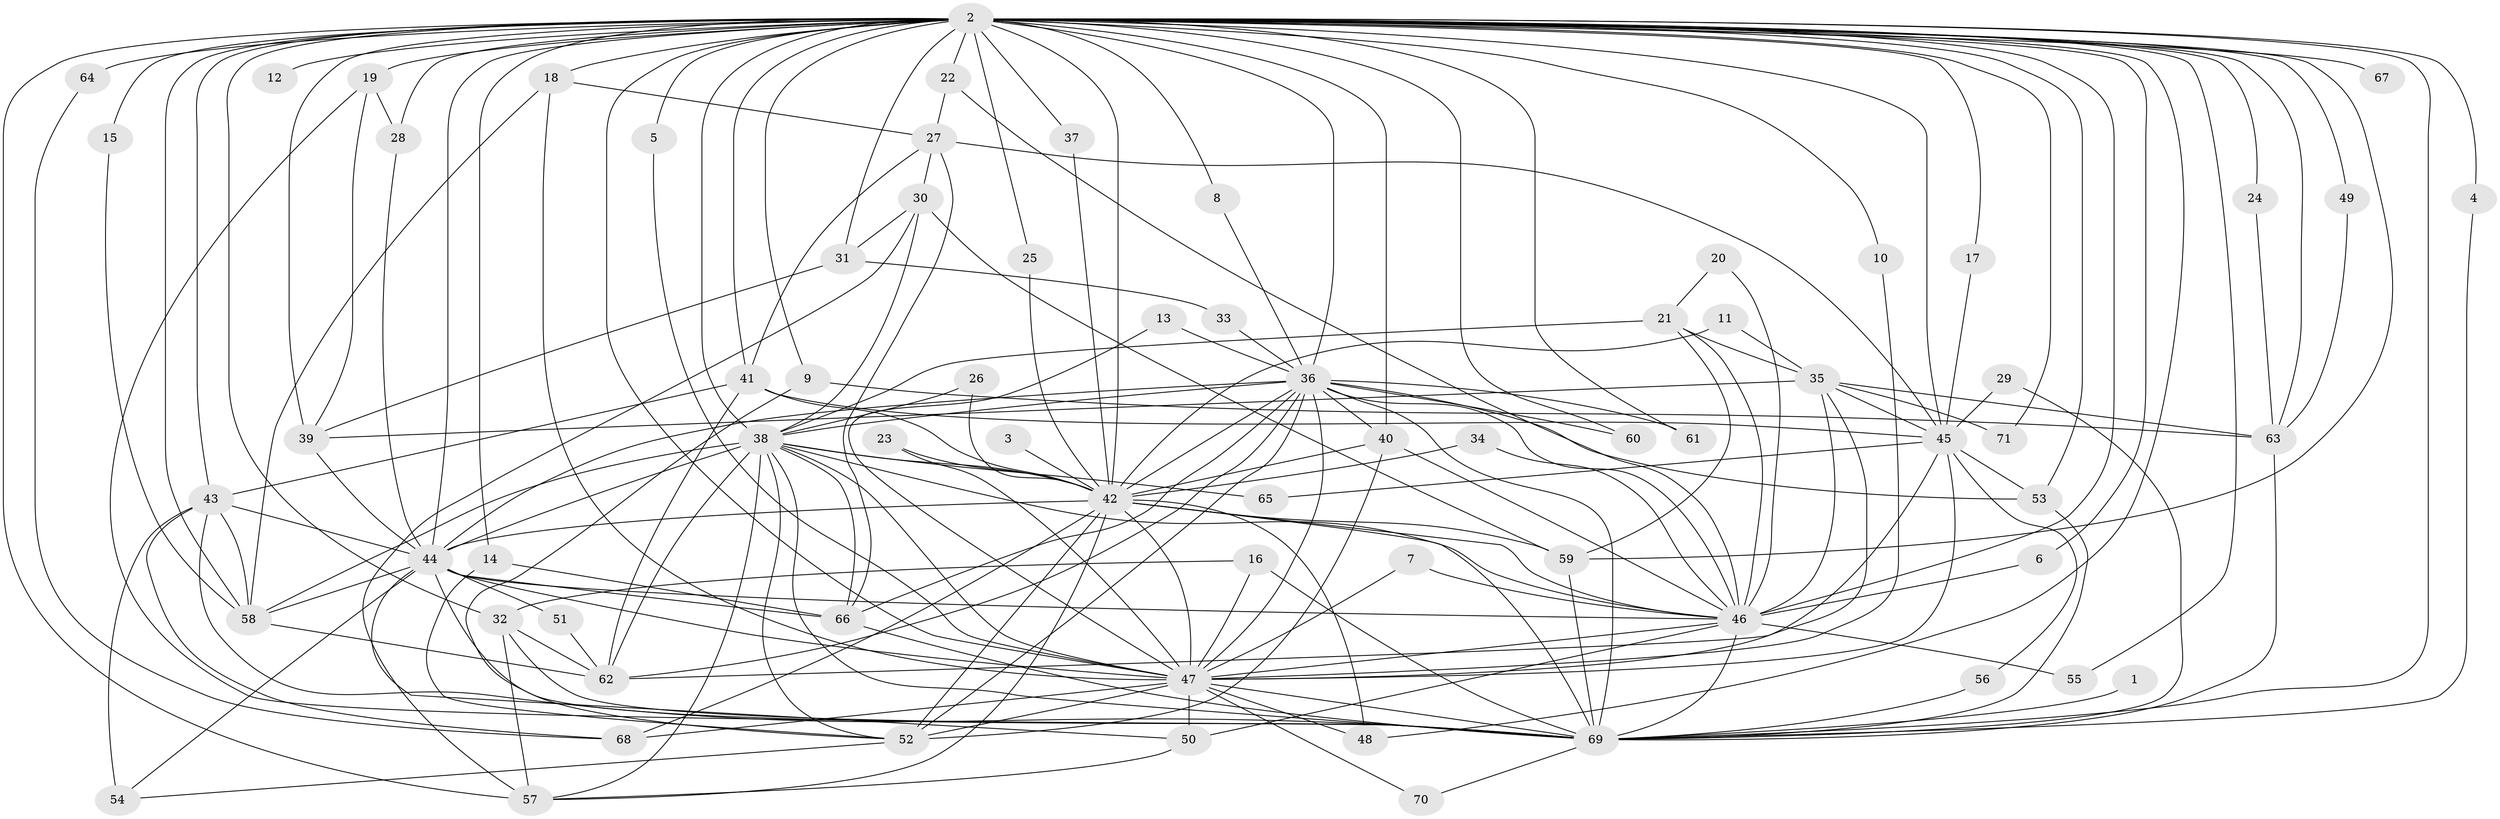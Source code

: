 // original degree distribution, {39: 0.007042253521126761, 23: 0.014084507042253521, 16: 0.007042253521126761, 27: 0.007042253521126761, 20: 0.014084507042253521, 17: 0.007042253521126761, 26: 0.014084507042253521, 6: 0.04225352112676056, 5: 0.07042253521126761, 2: 0.5563380281690141, 8: 0.014084507042253521, 3: 0.176056338028169, 7: 0.014084507042253521, 4: 0.056338028169014086}
// Generated by graph-tools (version 1.1) at 2025/25/03/09/25 03:25:50]
// undirected, 71 vertices, 193 edges
graph export_dot {
graph [start="1"]
  node [color=gray90,style=filled];
  1;
  2;
  3;
  4;
  5;
  6;
  7;
  8;
  9;
  10;
  11;
  12;
  13;
  14;
  15;
  16;
  17;
  18;
  19;
  20;
  21;
  22;
  23;
  24;
  25;
  26;
  27;
  28;
  29;
  30;
  31;
  32;
  33;
  34;
  35;
  36;
  37;
  38;
  39;
  40;
  41;
  42;
  43;
  44;
  45;
  46;
  47;
  48;
  49;
  50;
  51;
  52;
  53;
  54;
  55;
  56;
  57;
  58;
  59;
  60;
  61;
  62;
  63;
  64;
  65;
  66;
  67;
  68;
  69;
  70;
  71;
  1 -- 69 [weight=1.0];
  2 -- 4 [weight=1.0];
  2 -- 5 [weight=1.0];
  2 -- 6 [weight=1.0];
  2 -- 8 [weight=1.0];
  2 -- 9 [weight=1.0];
  2 -- 10 [weight=1.0];
  2 -- 12 [weight=2.0];
  2 -- 14 [weight=1.0];
  2 -- 15 [weight=1.0];
  2 -- 17 [weight=1.0];
  2 -- 18 [weight=1.0];
  2 -- 19 [weight=2.0];
  2 -- 22 [weight=1.0];
  2 -- 24 [weight=1.0];
  2 -- 25 [weight=1.0];
  2 -- 28 [weight=1.0];
  2 -- 31 [weight=1.0];
  2 -- 32 [weight=2.0];
  2 -- 36 [weight=3.0];
  2 -- 37 [weight=1.0];
  2 -- 38 [weight=3.0];
  2 -- 39 [weight=2.0];
  2 -- 40 [weight=1.0];
  2 -- 41 [weight=2.0];
  2 -- 42 [weight=3.0];
  2 -- 43 [weight=1.0];
  2 -- 44 [weight=4.0];
  2 -- 45 [weight=1.0];
  2 -- 46 [weight=4.0];
  2 -- 47 [weight=6.0];
  2 -- 48 [weight=1.0];
  2 -- 49 [weight=1.0];
  2 -- 53 [weight=1.0];
  2 -- 55 [weight=1.0];
  2 -- 57 [weight=1.0];
  2 -- 58 [weight=1.0];
  2 -- 59 [weight=2.0];
  2 -- 60 [weight=1.0];
  2 -- 61 [weight=1.0];
  2 -- 63 [weight=1.0];
  2 -- 64 [weight=2.0];
  2 -- 67 [weight=2.0];
  2 -- 69 [weight=4.0];
  2 -- 71 [weight=1.0];
  3 -- 42 [weight=1.0];
  4 -- 69 [weight=1.0];
  5 -- 47 [weight=1.0];
  6 -- 46 [weight=2.0];
  7 -- 46 [weight=1.0];
  7 -- 47 [weight=1.0];
  8 -- 36 [weight=1.0];
  9 -- 52 [weight=1.0];
  9 -- 63 [weight=1.0];
  10 -- 47 [weight=1.0];
  11 -- 35 [weight=1.0];
  11 -- 42 [weight=1.0];
  13 -- 36 [weight=1.0];
  13 -- 47 [weight=1.0];
  14 -- 52 [weight=1.0];
  14 -- 66 [weight=1.0];
  15 -- 58 [weight=1.0];
  16 -- 32 [weight=1.0];
  16 -- 47 [weight=1.0];
  16 -- 69 [weight=1.0];
  17 -- 45 [weight=1.0];
  18 -- 27 [weight=1.0];
  18 -- 47 [weight=1.0];
  18 -- 58 [weight=1.0];
  19 -- 28 [weight=1.0];
  19 -- 39 [weight=1.0];
  19 -- 69 [weight=1.0];
  20 -- 21 [weight=1.0];
  20 -- 46 [weight=1.0];
  21 -- 35 [weight=1.0];
  21 -- 38 [weight=1.0];
  21 -- 46 [weight=1.0];
  21 -- 59 [weight=1.0];
  22 -- 27 [weight=1.0];
  22 -- 46 [weight=1.0];
  23 -- 42 [weight=1.0];
  23 -- 47 [weight=1.0];
  24 -- 63 [weight=1.0];
  25 -- 42 [weight=1.0];
  26 -- 38 [weight=1.0];
  26 -- 42 [weight=1.0];
  27 -- 30 [weight=1.0];
  27 -- 41 [weight=1.0];
  27 -- 45 [weight=1.0];
  27 -- 66 [weight=1.0];
  28 -- 44 [weight=1.0];
  29 -- 45 [weight=1.0];
  29 -- 69 [weight=1.0];
  30 -- 31 [weight=1.0];
  30 -- 38 [weight=1.0];
  30 -- 57 [weight=1.0];
  30 -- 59 [weight=1.0];
  31 -- 33 [weight=1.0];
  31 -- 39 [weight=1.0];
  32 -- 57 [weight=1.0];
  32 -- 62 [weight=1.0];
  32 -- 69 [weight=1.0];
  33 -- 36 [weight=1.0];
  34 -- 42 [weight=1.0];
  34 -- 46 [weight=1.0];
  35 -- 39 [weight=2.0];
  35 -- 45 [weight=1.0];
  35 -- 46 [weight=1.0];
  35 -- 47 [weight=1.0];
  35 -- 63 [weight=1.0];
  35 -- 71 [weight=1.0];
  36 -- 38 [weight=1.0];
  36 -- 40 [weight=1.0];
  36 -- 42 [weight=3.0];
  36 -- 44 [weight=1.0];
  36 -- 46 [weight=1.0];
  36 -- 47 [weight=1.0];
  36 -- 52 [weight=1.0];
  36 -- 53 [weight=1.0];
  36 -- 60 [weight=1.0];
  36 -- 61 [weight=1.0];
  36 -- 62 [weight=1.0];
  36 -- 66 [weight=1.0];
  36 -- 69 [weight=2.0];
  37 -- 42 [weight=1.0];
  38 -- 42 [weight=1.0];
  38 -- 44 [weight=1.0];
  38 -- 46 [weight=2.0];
  38 -- 47 [weight=2.0];
  38 -- 52 [weight=1.0];
  38 -- 57 [weight=1.0];
  38 -- 58 [weight=1.0];
  38 -- 62 [weight=1.0];
  38 -- 65 [weight=1.0];
  38 -- 66 [weight=1.0];
  38 -- 69 [weight=2.0];
  39 -- 44 [weight=1.0];
  40 -- 42 [weight=1.0];
  40 -- 46 [weight=1.0];
  40 -- 52 [weight=1.0];
  41 -- 42 [weight=1.0];
  41 -- 43 [weight=1.0];
  41 -- 45 [weight=1.0];
  41 -- 62 [weight=1.0];
  42 -- 44 [weight=1.0];
  42 -- 46 [weight=1.0];
  42 -- 47 [weight=1.0];
  42 -- 48 [weight=1.0];
  42 -- 52 [weight=1.0];
  42 -- 57 [weight=1.0];
  42 -- 59 [weight=1.0];
  42 -- 68 [weight=2.0];
  42 -- 69 [weight=2.0];
  43 -- 44 [weight=1.0];
  43 -- 54 [weight=1.0];
  43 -- 58 [weight=1.0];
  43 -- 68 [weight=1.0];
  43 -- 69 [weight=1.0];
  44 -- 46 [weight=1.0];
  44 -- 47 [weight=1.0];
  44 -- 50 [weight=1.0];
  44 -- 51 [weight=1.0];
  44 -- 54 [weight=1.0];
  44 -- 58 [weight=1.0];
  44 -- 66 [weight=2.0];
  44 -- 69 [weight=1.0];
  45 -- 47 [weight=1.0];
  45 -- 53 [weight=1.0];
  45 -- 56 [weight=1.0];
  45 -- 62 [weight=1.0];
  45 -- 65 [weight=1.0];
  46 -- 47 [weight=2.0];
  46 -- 50 [weight=1.0];
  46 -- 55 [weight=1.0];
  46 -- 69 [weight=1.0];
  47 -- 48 [weight=1.0];
  47 -- 50 [weight=1.0];
  47 -- 52 [weight=1.0];
  47 -- 68 [weight=2.0];
  47 -- 69 [weight=1.0];
  47 -- 70 [weight=1.0];
  49 -- 63 [weight=1.0];
  50 -- 57 [weight=1.0];
  51 -- 62 [weight=1.0];
  52 -- 54 [weight=1.0];
  53 -- 69 [weight=1.0];
  56 -- 69 [weight=1.0];
  58 -- 62 [weight=1.0];
  59 -- 69 [weight=1.0];
  63 -- 69 [weight=1.0];
  64 -- 68 [weight=1.0];
  66 -- 69 [weight=1.0];
  69 -- 70 [weight=1.0];
}
